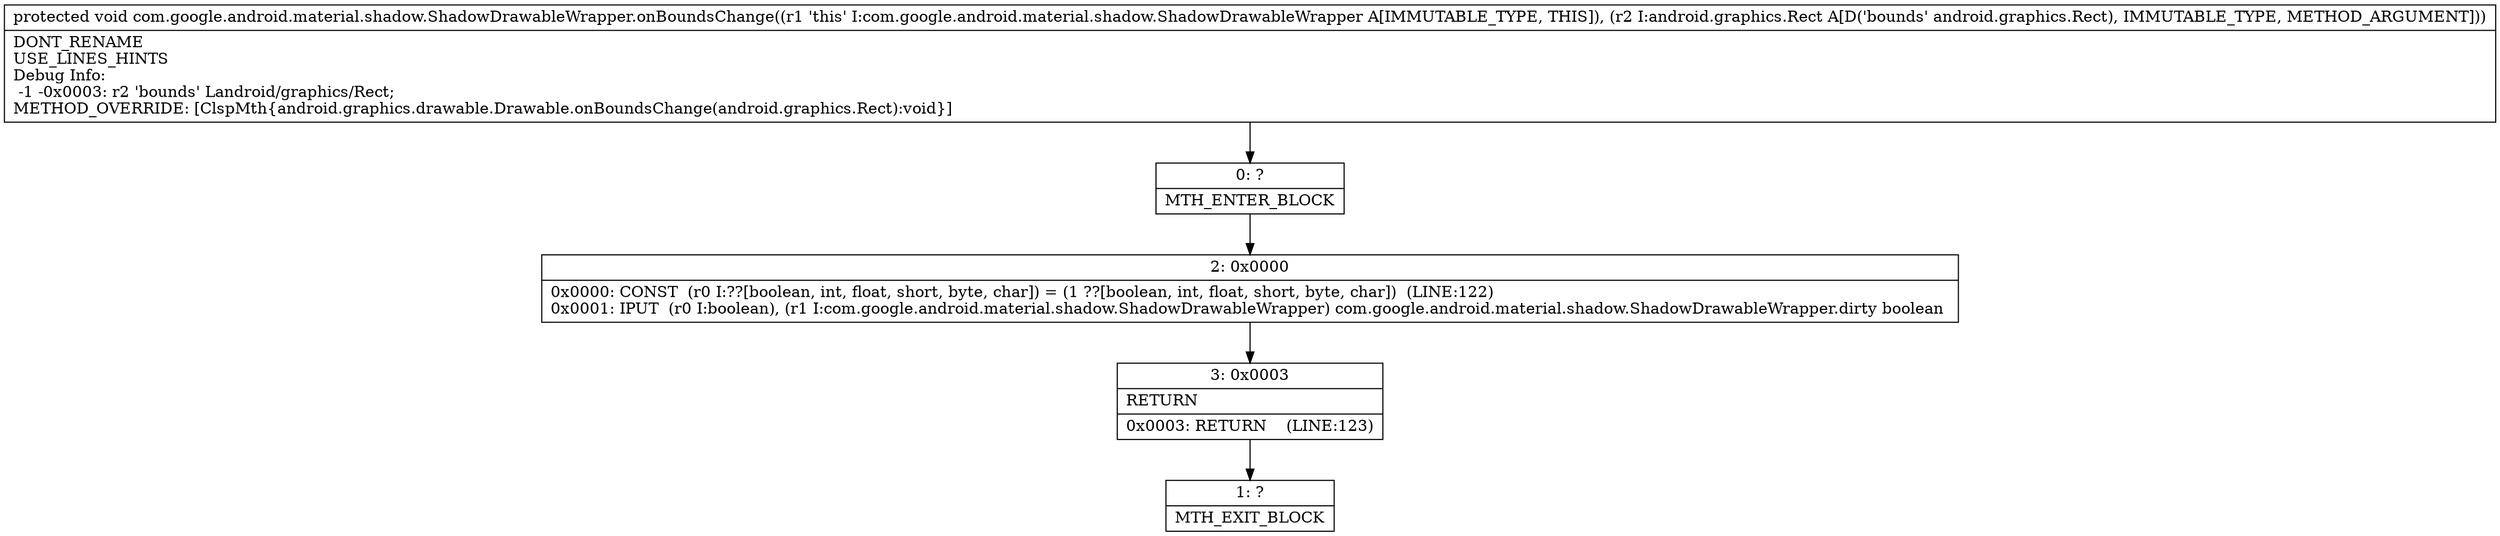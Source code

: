 digraph "CFG forcom.google.android.material.shadow.ShadowDrawableWrapper.onBoundsChange(Landroid\/graphics\/Rect;)V" {
Node_0 [shape=record,label="{0\:\ ?|MTH_ENTER_BLOCK\l}"];
Node_2 [shape=record,label="{2\:\ 0x0000|0x0000: CONST  (r0 I:??[boolean, int, float, short, byte, char]) = (1 ??[boolean, int, float, short, byte, char])  (LINE:122)\l0x0001: IPUT  (r0 I:boolean), (r1 I:com.google.android.material.shadow.ShadowDrawableWrapper) com.google.android.material.shadow.ShadowDrawableWrapper.dirty boolean \l}"];
Node_3 [shape=record,label="{3\:\ 0x0003|RETURN\l|0x0003: RETURN    (LINE:123)\l}"];
Node_1 [shape=record,label="{1\:\ ?|MTH_EXIT_BLOCK\l}"];
MethodNode[shape=record,label="{protected void com.google.android.material.shadow.ShadowDrawableWrapper.onBoundsChange((r1 'this' I:com.google.android.material.shadow.ShadowDrawableWrapper A[IMMUTABLE_TYPE, THIS]), (r2 I:android.graphics.Rect A[D('bounds' android.graphics.Rect), IMMUTABLE_TYPE, METHOD_ARGUMENT]))  | DONT_RENAME\lUSE_LINES_HINTS\lDebug Info:\l  \-1 \-0x0003: r2 'bounds' Landroid\/graphics\/Rect;\lMETHOD_OVERRIDE: [ClspMth\{android.graphics.drawable.Drawable.onBoundsChange(android.graphics.Rect):void\}]\l}"];
MethodNode -> Node_0;Node_0 -> Node_2;
Node_2 -> Node_3;
Node_3 -> Node_1;
}

